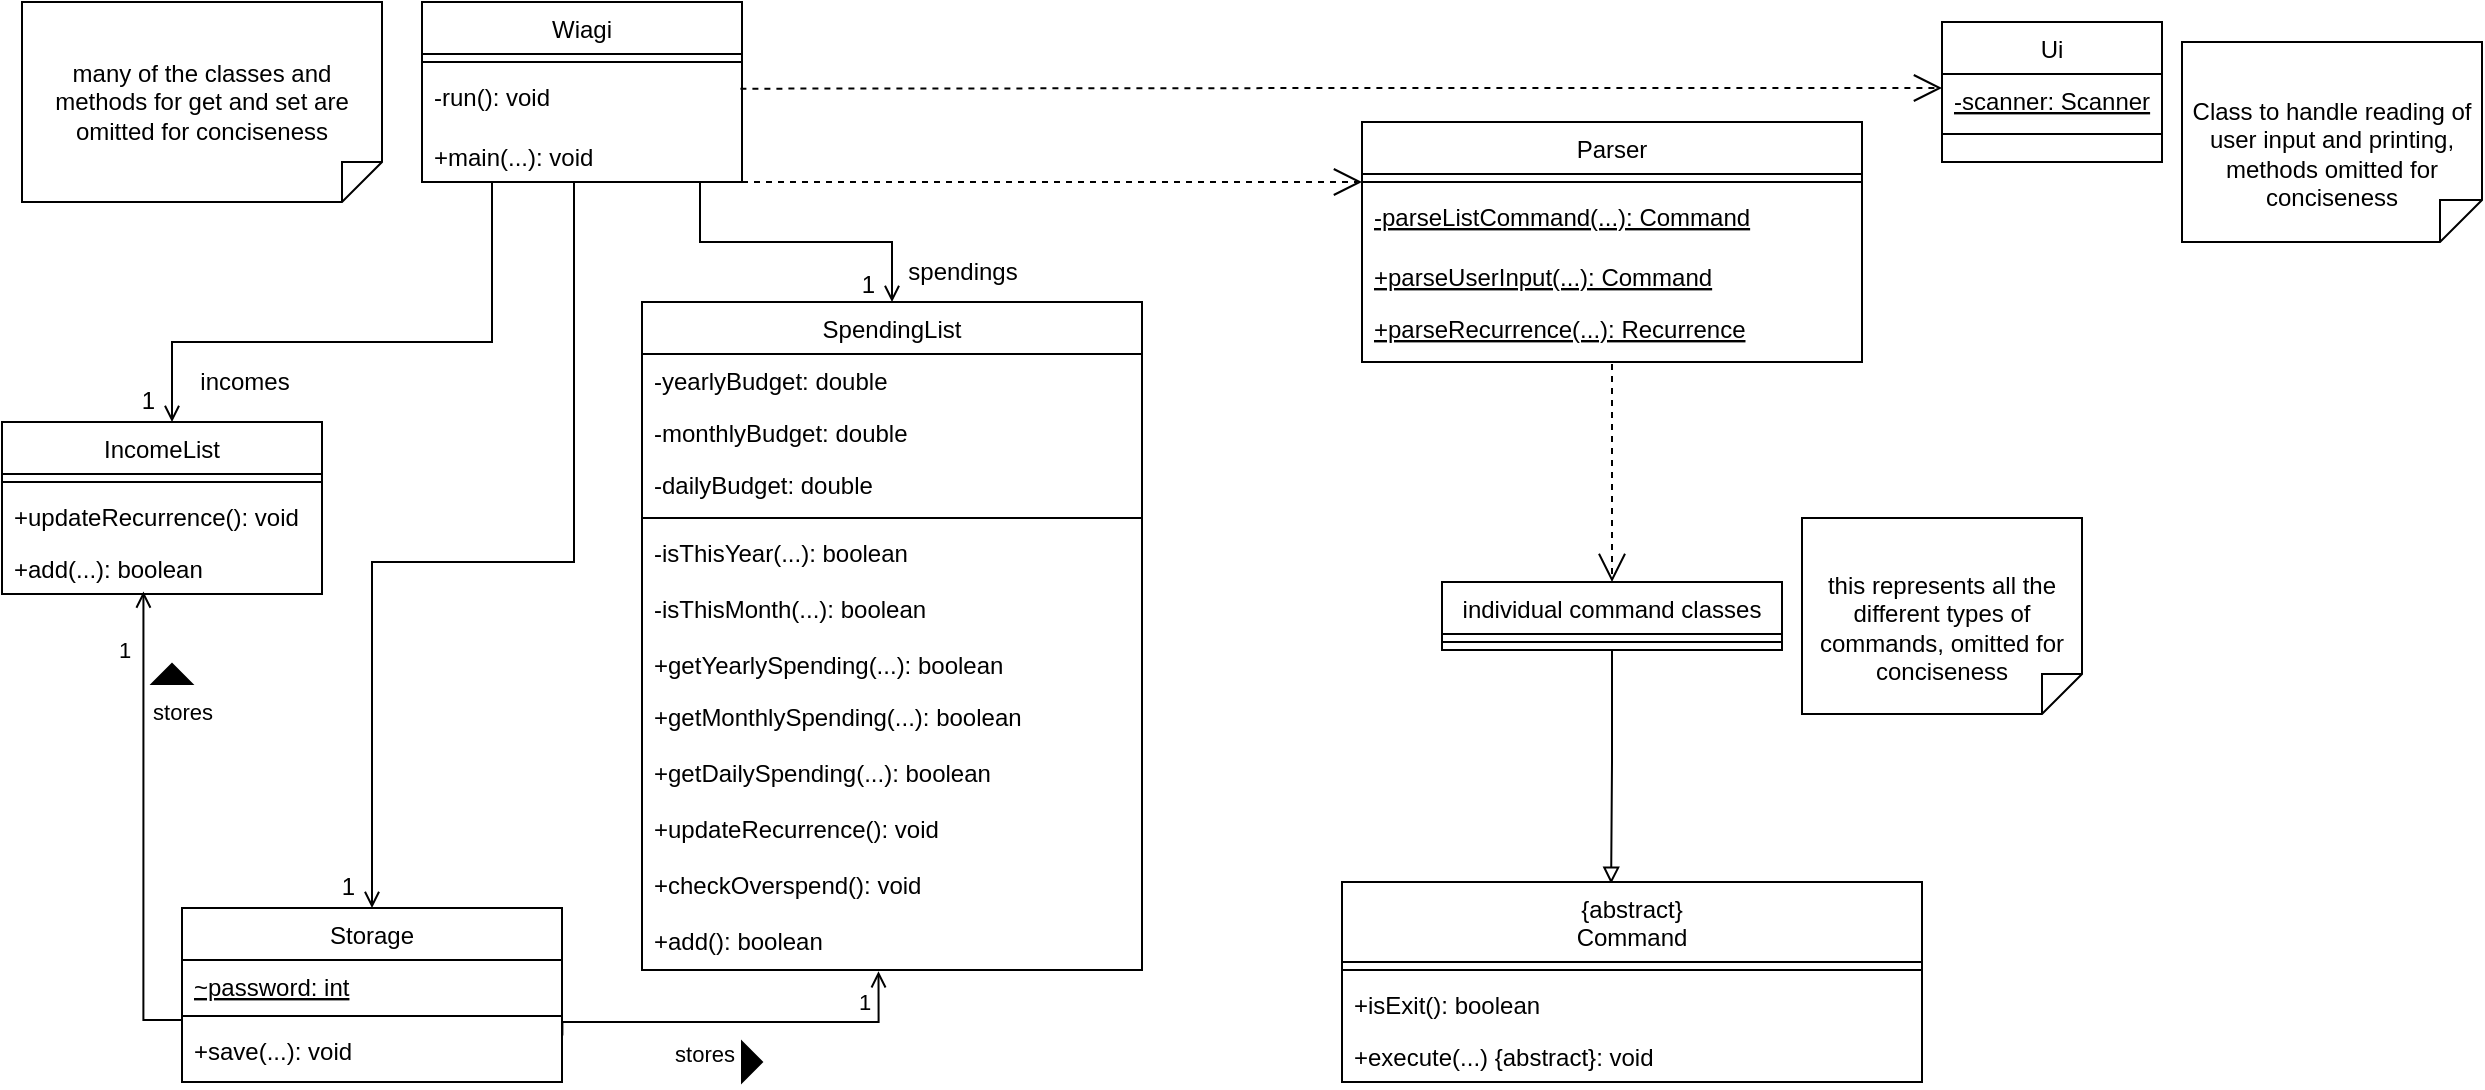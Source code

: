 <mxfile version="24.8.4">
  <diagram id="C5RBs43oDa-KdzZeNtuy" name="Page-1">
    <mxGraphModel dx="1409" dy="818" grid="1" gridSize="10" guides="1" tooltips="1" connect="1" arrows="1" fold="1" page="1" pageScale="1" pageWidth="827" pageHeight="1169" math="0" shadow="0">
      <root>
        <mxCell id="WIyWlLk6GJQsqaUBKTNV-0" />
        <mxCell id="WIyWlLk6GJQsqaUBKTNV-1" parent="WIyWlLk6GJQsqaUBKTNV-0" />
        <mxCell id="zkfFHV4jXpPFQw0GAbJ--0" value="Wiagi" style="swimlane;fontStyle=0;align=center;verticalAlign=top;childLayout=stackLayout;horizontal=1;startSize=26;horizontalStack=0;resizeParent=1;resizeLast=0;collapsible=1;marginBottom=0;rounded=0;shadow=0;strokeWidth=1;" parent="WIyWlLk6GJQsqaUBKTNV-1" vertex="1">
          <mxGeometry x="220" y="80" width="160" height="90" as="geometry">
            <mxRectangle x="230" y="140" width="160" height="26" as="alternateBounds" />
          </mxGeometry>
        </mxCell>
        <mxCell id="zkfFHV4jXpPFQw0GAbJ--4" value="" style="line;html=1;strokeWidth=1;align=left;verticalAlign=middle;spacingTop=-1;spacingLeft=3;spacingRight=3;rotatable=0;labelPosition=right;points=[];portConstraint=eastwest;" parent="zkfFHV4jXpPFQw0GAbJ--0" vertex="1">
          <mxGeometry y="26" width="160" height="8" as="geometry" />
        </mxCell>
        <mxCell id="FbUPuorxbrIiWv-NIlxl-0" value="-run(): void" style="text;align=left;verticalAlign=top;spacingLeft=4;spacingRight=4;overflow=hidden;rotatable=0;points=[[0,0.5],[1,0.5]];portConstraint=eastwest;" parent="zkfFHV4jXpPFQw0GAbJ--0" vertex="1">
          <mxGeometry y="34" width="160" height="30" as="geometry" />
        </mxCell>
        <mxCell id="zkfFHV4jXpPFQw0GAbJ--5" value="+main(...): void" style="text;align=left;verticalAlign=top;spacingLeft=4;spacingRight=4;overflow=hidden;rotatable=0;points=[[0,0.5],[1,0.5]];portConstraint=eastwest;" parent="zkfFHV4jXpPFQw0GAbJ--0" vertex="1">
          <mxGeometry y="64" width="160" height="26" as="geometry" />
        </mxCell>
        <mxCell id="zkfFHV4jXpPFQw0GAbJ--6" value="IncomeList" style="swimlane;fontStyle=0;align=center;verticalAlign=top;childLayout=stackLayout;horizontal=1;startSize=26;horizontalStack=0;resizeParent=1;resizeLast=0;collapsible=1;marginBottom=0;rounded=0;shadow=0;strokeWidth=1;" parent="WIyWlLk6GJQsqaUBKTNV-1" vertex="1">
          <mxGeometry x="10" y="290" width="160" height="86" as="geometry">
            <mxRectangle x="130" y="380" width="160" height="26" as="alternateBounds" />
          </mxGeometry>
        </mxCell>
        <mxCell id="zkfFHV4jXpPFQw0GAbJ--9" value="" style="line;html=1;strokeWidth=1;align=left;verticalAlign=middle;spacingTop=-1;spacingLeft=3;spacingRight=3;rotatable=0;labelPosition=right;points=[];portConstraint=eastwest;" parent="zkfFHV4jXpPFQw0GAbJ--6" vertex="1">
          <mxGeometry y="26" width="160" height="8" as="geometry" />
        </mxCell>
        <mxCell id="zkfFHV4jXpPFQw0GAbJ--11" value="+updateRecurrence(): void" style="text;align=left;verticalAlign=top;spacingLeft=4;spacingRight=4;overflow=hidden;rotatable=0;points=[[0,0.5],[1,0.5]];portConstraint=eastwest;" parent="zkfFHV4jXpPFQw0GAbJ--6" vertex="1">
          <mxGeometry y="34" width="160" height="26" as="geometry" />
        </mxCell>
        <mxCell id="uWZMuzEhcxY_pCfNrVO4-7" value="+add(...): boolean" style="text;align=left;verticalAlign=top;spacingLeft=4;spacingRight=4;overflow=hidden;rotatable=0;points=[[0,0.5],[1,0.5]];portConstraint=eastwest;" parent="zkfFHV4jXpPFQw0GAbJ--6" vertex="1">
          <mxGeometry y="60" width="160" height="26" as="geometry" />
        </mxCell>
        <mxCell id="zkfFHV4jXpPFQw0GAbJ--13" value="Storage" style="swimlane;fontStyle=0;align=center;verticalAlign=top;childLayout=stackLayout;horizontal=1;startSize=26;horizontalStack=0;resizeParent=1;resizeLast=0;collapsible=1;marginBottom=0;rounded=0;shadow=0;strokeWidth=1;" parent="WIyWlLk6GJQsqaUBKTNV-1" vertex="1">
          <mxGeometry x="100" y="533" width="190" height="87" as="geometry">
            <mxRectangle x="340" y="380" width="170" height="26" as="alternateBounds" />
          </mxGeometry>
        </mxCell>
        <mxCell id="uWZMuzEhcxY_pCfNrVO4-5" value="~password: int" style="text;align=left;verticalAlign=top;spacingLeft=4;spacingRight=4;overflow=hidden;rotatable=0;points=[[0,0.5],[1,0.5]];portConstraint=eastwest;fontStyle=4" parent="zkfFHV4jXpPFQw0GAbJ--13" vertex="1">
          <mxGeometry y="26" width="190" height="24" as="geometry" />
        </mxCell>
        <mxCell id="zkfFHV4jXpPFQw0GAbJ--15" value="" style="line;html=1;strokeWidth=1;align=left;verticalAlign=middle;spacingTop=-1;spacingLeft=3;spacingRight=3;rotatable=0;labelPosition=right;points=[];portConstraint=eastwest;" parent="zkfFHV4jXpPFQw0GAbJ--13" vertex="1">
          <mxGeometry y="50" width="190" height="8" as="geometry" />
        </mxCell>
        <mxCell id="FbUPuorxbrIiWv-NIlxl-27" value="+save(...): void" style="text;align=left;verticalAlign=top;spacingLeft=4;spacingRight=4;overflow=hidden;rotatable=0;points=[[0,0.5],[1,0.5]];portConstraint=eastwest;" parent="zkfFHV4jXpPFQw0GAbJ--13" vertex="1">
          <mxGeometry y="58" width="190" height="28" as="geometry" />
        </mxCell>
        <mxCell id="zkfFHV4jXpPFQw0GAbJ--17" value="SpendingList" style="swimlane;fontStyle=0;align=center;verticalAlign=top;childLayout=stackLayout;horizontal=1;startSize=26;horizontalStack=0;resizeParent=1;resizeLast=0;collapsible=1;marginBottom=0;rounded=0;shadow=0;strokeWidth=1;" parent="WIyWlLk6GJQsqaUBKTNV-1" vertex="1">
          <mxGeometry x="330" y="230" width="250" height="334" as="geometry">
            <mxRectangle x="550" y="140" width="160" height="26" as="alternateBounds" />
          </mxGeometry>
        </mxCell>
        <mxCell id="FbUPuorxbrIiWv-NIlxl-28" value="-yearlyBudget: double" style="text;align=left;verticalAlign=top;spacingLeft=4;spacingRight=4;overflow=hidden;rotatable=0;points=[[0,0.5],[1,0.5]];portConstraint=eastwest;rounded=0;shadow=0;html=0;fontStyle=0" parent="zkfFHV4jXpPFQw0GAbJ--17" vertex="1">
          <mxGeometry y="26" width="250" height="26" as="geometry" />
        </mxCell>
        <mxCell id="zkfFHV4jXpPFQw0GAbJ--22" value="-monthlyBudget: double" style="text;align=left;verticalAlign=top;spacingLeft=4;spacingRight=4;overflow=hidden;rotatable=0;points=[[0,0.5],[1,0.5]];portConstraint=eastwest;rounded=0;shadow=0;html=0;fontStyle=0" parent="zkfFHV4jXpPFQw0GAbJ--17" vertex="1">
          <mxGeometry y="52" width="250" height="26" as="geometry" />
        </mxCell>
        <mxCell id="zkfFHV4jXpPFQw0GAbJ--20" value="-dailyBudget: double" style="text;align=left;verticalAlign=top;spacingLeft=4;spacingRight=4;overflow=hidden;rotatable=0;points=[[0,0.5],[1,0.5]];portConstraint=eastwest;rounded=0;shadow=0;html=0;fontStyle=0" parent="zkfFHV4jXpPFQw0GAbJ--17" vertex="1">
          <mxGeometry y="78" width="250" height="26" as="geometry" />
        </mxCell>
        <mxCell id="zkfFHV4jXpPFQw0GAbJ--23" value="" style="line;html=1;strokeWidth=1;align=left;verticalAlign=middle;spacingTop=-1;spacingLeft=3;spacingRight=3;rotatable=0;labelPosition=right;points=[];portConstraint=eastwest;" parent="zkfFHV4jXpPFQw0GAbJ--17" vertex="1">
          <mxGeometry y="104" width="250" height="8" as="geometry" />
        </mxCell>
        <mxCell id="FbUPuorxbrIiWv-NIlxl-32" value="-isThisYear(...): boolean" style="text;align=left;verticalAlign=top;spacingLeft=4;spacingRight=4;overflow=hidden;rotatable=0;points=[[0,0.5],[1,0.5]];portConstraint=eastwest;" parent="zkfFHV4jXpPFQw0GAbJ--17" vertex="1">
          <mxGeometry y="112" width="250" height="28" as="geometry" />
        </mxCell>
        <mxCell id="FbUPuorxbrIiWv-NIlxl-33" value="-isThisMonth(...): boolean" style="text;align=left;verticalAlign=top;spacingLeft=4;spacingRight=4;overflow=hidden;rotatable=0;points=[[0,0.5],[1,0.5]];portConstraint=eastwest;" parent="zkfFHV4jXpPFQw0GAbJ--17" vertex="1">
          <mxGeometry y="140" width="250" height="28" as="geometry" />
        </mxCell>
        <mxCell id="zkfFHV4jXpPFQw0GAbJ--24" value="+getYearlySpending(...): boolean" style="text;align=left;verticalAlign=top;spacingLeft=4;spacingRight=4;overflow=hidden;rotatable=0;points=[[0,0.5],[1,0.5]];portConstraint=eastwest;" parent="zkfFHV4jXpPFQw0GAbJ--17" vertex="1">
          <mxGeometry y="168" width="250" height="26" as="geometry" />
        </mxCell>
        <mxCell id="FbUPuorxbrIiWv-NIlxl-30" value="+getMonthlySpending(...): boolean" style="text;align=left;verticalAlign=top;spacingLeft=4;spacingRight=4;overflow=hidden;rotatable=0;points=[[0,0.5],[1,0.5]];portConstraint=eastwest;" parent="zkfFHV4jXpPFQw0GAbJ--17" vertex="1">
          <mxGeometry y="194" width="250" height="28" as="geometry" />
        </mxCell>
        <mxCell id="FbUPuorxbrIiWv-NIlxl-31" value="+getDailySpending(...): boolean" style="text;align=left;verticalAlign=top;spacingLeft=4;spacingRight=4;overflow=hidden;rotatable=0;points=[[0,0.5],[1,0.5]];portConstraint=eastwest;" parent="zkfFHV4jXpPFQw0GAbJ--17" vertex="1">
          <mxGeometry y="222" width="250" height="28" as="geometry" />
        </mxCell>
        <mxCell id="zkfFHV4jXpPFQw0GAbJ--25" value="+updateRecurrence(): void&#xa;" style="text;align=left;verticalAlign=top;spacingLeft=4;spacingRight=4;overflow=hidden;rotatable=0;points=[[0,0.5],[1,0.5]];portConstraint=eastwest;" parent="zkfFHV4jXpPFQw0GAbJ--17" vertex="1">
          <mxGeometry y="250" width="250" height="28" as="geometry" />
        </mxCell>
        <mxCell id="uWZMuzEhcxY_pCfNrVO4-30" value="+checkOverspend(): void" style="text;align=left;verticalAlign=top;spacingLeft=4;spacingRight=4;overflow=hidden;rotatable=0;points=[[0,0.5],[1,0.5]];portConstraint=eastwest;" parent="zkfFHV4jXpPFQw0GAbJ--17" vertex="1">
          <mxGeometry y="278" width="250" height="28" as="geometry" />
        </mxCell>
        <mxCell id="uWZMuzEhcxY_pCfNrVO4-8" value="+add(): boolean&#xa;" style="text;align=left;verticalAlign=top;spacingLeft=4;spacingRight=4;overflow=hidden;rotatable=0;points=[[0,0.5],[1,0.5]];portConstraint=eastwest;" parent="zkfFHV4jXpPFQw0GAbJ--17" vertex="1">
          <mxGeometry y="306" width="250" height="28" as="geometry" />
        </mxCell>
        <mxCell id="zkfFHV4jXpPFQw0GAbJ--26" value="" style="endArrow=open;shadow=0;strokeWidth=1;rounded=0;curved=0;endFill=1;edgeStyle=elbowEdgeStyle;elbow=vertical;" parent="WIyWlLk6GJQsqaUBKTNV-1" target="zkfFHV4jXpPFQw0GAbJ--17" edge="1">
          <mxGeometry x="0.5" y="41" relative="1" as="geometry">
            <mxPoint x="359" y="170" as="sourcePoint" />
            <mxPoint x="540" y="192" as="targetPoint" />
            <mxPoint x="-40" y="32" as="offset" />
          </mxGeometry>
        </mxCell>
        <mxCell id="zkfFHV4jXpPFQw0GAbJ--27" value="" style="resizable=0;align=left;verticalAlign=bottom;labelBackgroundColor=none;fontSize=12;" parent="zkfFHV4jXpPFQw0GAbJ--26" connectable="0" vertex="1">
          <mxGeometry x="-1" relative="1" as="geometry">
            <mxPoint y="4" as="offset" />
          </mxGeometry>
        </mxCell>
        <mxCell id="zkfFHV4jXpPFQw0GAbJ--28" value="1" style="resizable=0;align=right;verticalAlign=bottom;labelBackgroundColor=none;fontSize=12;" parent="zkfFHV4jXpPFQw0GAbJ--26" connectable="0" vertex="1">
          <mxGeometry x="1" relative="1" as="geometry">
            <mxPoint x="-7" as="offset" />
          </mxGeometry>
        </mxCell>
        <mxCell id="zkfFHV4jXpPFQw0GAbJ--29" value="spendings" style="text;html=1;resizable=0;points=[];;align=center;verticalAlign=middle;labelBackgroundColor=none;rounded=0;shadow=0;strokeWidth=1;fontSize=12;" parent="zkfFHV4jXpPFQw0GAbJ--26" vertex="1" connectable="0">
          <mxGeometry x="0.5" y="49" relative="1" as="geometry">
            <mxPoint x="44" y="64" as="offset" />
          </mxGeometry>
        </mxCell>
        <mxCell id="FbUPuorxbrIiWv-NIlxl-2" value="" style="endArrow=open;shadow=0;strokeWidth=1;rounded=0;curved=0;endFill=1;edgeStyle=elbowEdgeStyle;elbow=vertical;" parent="WIyWlLk6GJQsqaUBKTNV-1" edge="1">
          <mxGeometry x="0.5" y="41" relative="1" as="geometry">
            <mxPoint x="255" y="170" as="sourcePoint" />
            <mxPoint x="95" y="290" as="targetPoint" />
            <mxPoint x="-40" y="32" as="offset" />
            <Array as="points">
              <mxPoint x="170" y="250" />
            </Array>
          </mxGeometry>
        </mxCell>
        <mxCell id="FbUPuorxbrIiWv-NIlxl-3" value="" style="resizable=0;align=left;verticalAlign=bottom;labelBackgroundColor=none;fontSize=12;" parent="FbUPuorxbrIiWv-NIlxl-2" connectable="0" vertex="1">
          <mxGeometry x="-1" relative="1" as="geometry">
            <mxPoint y="4" as="offset" />
          </mxGeometry>
        </mxCell>
        <mxCell id="FbUPuorxbrIiWv-NIlxl-4" value="1" style="resizable=0;align=right;verticalAlign=bottom;labelBackgroundColor=none;fontSize=12;" parent="FbUPuorxbrIiWv-NIlxl-2" connectable="0" vertex="1">
          <mxGeometry x="1" relative="1" as="geometry">
            <mxPoint x="-7" y="-2" as="offset" />
          </mxGeometry>
        </mxCell>
        <mxCell id="FbUPuorxbrIiWv-NIlxl-5" value="incomes" style="text;html=1;resizable=0;points=[];;align=center;verticalAlign=middle;labelBackgroundColor=none;rounded=0;shadow=0;strokeWidth=1;fontSize=12;" parent="FbUPuorxbrIiWv-NIlxl-2" vertex="1" connectable="0">
          <mxGeometry x="0.5" y="49" relative="1" as="geometry">
            <mxPoint x="6" y="-29" as="offset" />
          </mxGeometry>
        </mxCell>
        <mxCell id="FbUPuorxbrIiWv-NIlxl-8" value="" style="endArrow=open;shadow=0;strokeWidth=1;rounded=0;curved=0;endFill=1;edgeStyle=elbowEdgeStyle;elbow=vertical;entryX=0.5;entryY=0;entryDx=0;entryDy=0;" parent="WIyWlLk6GJQsqaUBKTNV-1" target="zkfFHV4jXpPFQw0GAbJ--13" edge="1">
          <mxGeometry x="0.5" y="41" relative="1" as="geometry">
            <mxPoint x="296" y="170" as="sourcePoint" />
            <mxPoint x="247.5" y="288" as="targetPoint" />
            <mxPoint x="-40" y="32" as="offset" />
            <Array as="points">
              <mxPoint x="290" y="360" />
            </Array>
          </mxGeometry>
        </mxCell>
        <mxCell id="FbUPuorxbrIiWv-NIlxl-9" value="" style="resizable=0;align=left;verticalAlign=bottom;labelBackgroundColor=none;fontSize=12;" parent="FbUPuorxbrIiWv-NIlxl-8" connectable="0" vertex="1">
          <mxGeometry x="-1" relative="1" as="geometry">
            <mxPoint y="4" as="offset" />
          </mxGeometry>
        </mxCell>
        <mxCell id="FbUPuorxbrIiWv-NIlxl-10" value="1" style="resizable=0;align=right;verticalAlign=bottom;labelBackgroundColor=none;fontSize=12;" parent="FbUPuorxbrIiWv-NIlxl-8" connectable="0" vertex="1">
          <mxGeometry x="1" relative="1" as="geometry">
            <mxPoint x="-7" y="-2" as="offset" />
          </mxGeometry>
        </mxCell>
        <mxCell id="FbUPuorxbrIiWv-NIlxl-14" style="edgeStyle=orthogonalEdgeStyle;rounded=0;orthogonalLoop=1;jettySize=auto;html=1;endArrow=open;endFill=0;entryX=0.442;entryY=0.952;entryDx=0;entryDy=0;entryPerimeter=0;exitX=-0.001;exitY=-0.071;exitDx=0;exitDy=0;exitPerimeter=0;" parent="WIyWlLk6GJQsqaUBKTNV-1" source="FbUPuorxbrIiWv-NIlxl-27" target="uWZMuzEhcxY_pCfNrVO4-7" edge="1">
          <mxGeometry relative="1" as="geometry">
            <Array as="points">
              <mxPoint x="81" y="589" />
            </Array>
            <mxPoint x="80" y="380" as="targetPoint" />
          </mxGeometry>
        </mxCell>
        <mxCell id="FbUPuorxbrIiWv-NIlxl-43" value="1" style="edgeLabel;html=1;align=center;verticalAlign=middle;resizable=0;points=[];" parent="FbUPuorxbrIiWv-NIlxl-14" vertex="1" connectable="0">
          <mxGeometry x="0.892" y="1" relative="1" as="geometry">
            <mxPoint x="-9" y="17" as="offset" />
          </mxGeometry>
        </mxCell>
        <mxCell id="FbUPuorxbrIiWv-NIlxl-44" value="stores" style="edgeLabel;html=1;align=center;verticalAlign=middle;resizable=0;points=[];" parent="FbUPuorxbrIiWv-NIlxl-14" vertex="1" connectable="0">
          <mxGeometry x="0.821" y="-3" relative="1" as="geometry">
            <mxPoint x="16" y="39" as="offset" />
          </mxGeometry>
        </mxCell>
        <mxCell id="FbUPuorxbrIiWv-NIlxl-16" value="" style="resizable=0;align=right;verticalAlign=bottom;labelBackgroundColor=none;fontSize=12;" parent="WIyWlLk6GJQsqaUBKTNV-1" connectable="0" vertex="1">
          <mxGeometry x="190" y="319.997" as="geometry">
            <mxPoint x="10" y="9" as="offset" />
          </mxGeometry>
        </mxCell>
        <mxCell id="FbUPuorxbrIiWv-NIlxl-18" value="" style="resizable=0;align=right;verticalAlign=bottom;labelBackgroundColor=none;fontSize=12;" parent="WIyWlLk6GJQsqaUBKTNV-1" connectable="0" vertex="1">
          <mxGeometry x="240" y="309.997" as="geometry">
            <mxPoint x="410" y="42" as="offset" />
          </mxGeometry>
        </mxCell>
        <mxCell id="FbUPuorxbrIiWv-NIlxl-17" style="edgeStyle=orthogonalEdgeStyle;rounded=0;orthogonalLoop=1;jettySize=auto;html=1;endArrow=open;endFill=0;exitX=1.001;exitY=0.206;exitDx=0;exitDy=0;exitPerimeter=0;entryX=0.473;entryY=1.022;entryDx=0;entryDy=0;entryPerimeter=0;" parent="WIyWlLk6GJQsqaUBKTNV-1" source="FbUPuorxbrIiWv-NIlxl-27" target="uWZMuzEhcxY_pCfNrVO4-8" edge="1">
          <mxGeometry relative="1" as="geometry">
            <mxPoint x="448" y="620" as="targetPoint" />
            <Array as="points">
              <mxPoint x="290" y="590" />
              <mxPoint x="448" y="590" />
            </Array>
            <mxPoint x="330" y="640" as="sourcePoint" />
          </mxGeometry>
        </mxCell>
        <mxCell id="FbUPuorxbrIiWv-NIlxl-41" value="stores" style="edgeLabel;html=1;align=center;verticalAlign=middle;resizable=0;points=[];" parent="FbUPuorxbrIiWv-NIlxl-17" vertex="1" connectable="0">
          <mxGeometry x="0.781" y="1" relative="1" as="geometry">
            <mxPoint x="-87" y="20" as="offset" />
          </mxGeometry>
        </mxCell>
        <mxCell id="FbUPuorxbrIiWv-NIlxl-42" value="1" style="edgeLabel;html=1;align=center;verticalAlign=middle;resizable=0;points=[];" parent="FbUPuorxbrIiWv-NIlxl-17" vertex="1" connectable="0">
          <mxGeometry x="0.82" y="2" relative="1" as="geometry">
            <mxPoint x="-6" y="-2" as="offset" />
          </mxGeometry>
        </mxCell>
        <mxCell id="FbUPuorxbrIiWv-NIlxl-49" value="Ui" style="swimlane;fontStyle=0;align=center;verticalAlign=top;childLayout=stackLayout;horizontal=1;startSize=26;horizontalStack=0;resizeParent=1;resizeLast=0;collapsible=1;marginBottom=0;rounded=0;shadow=0;strokeWidth=1;" parent="WIyWlLk6GJQsqaUBKTNV-1" vertex="1">
          <mxGeometry x="980" y="90" width="110" height="70" as="geometry">
            <mxRectangle x="980" y="90" width="160" height="26" as="alternateBounds" />
          </mxGeometry>
        </mxCell>
        <mxCell id="FbUPuorxbrIiWv-NIlxl-61" value="-scanner: Scanner" style="text;align=left;verticalAlign=top;spacingLeft=4;spacingRight=4;overflow=hidden;rotatable=0;points=[[0,0.5],[1,0.5]];portConstraint=eastwest;rounded=0;shadow=0;html=0;fontStyle=4" parent="FbUPuorxbrIiWv-NIlxl-49" vertex="1">
          <mxGeometry y="26" width="110" height="26" as="geometry" />
        </mxCell>
        <mxCell id="FbUPuorxbrIiWv-NIlxl-62" value="" style="line;html=1;strokeWidth=1;align=left;verticalAlign=middle;spacingTop=-1;spacingLeft=3;spacingRight=3;rotatable=0;labelPosition=right;points=[];portConstraint=eastwest;" parent="FbUPuorxbrIiWv-NIlxl-49" vertex="1">
          <mxGeometry y="52" width="110" height="8" as="geometry" />
        </mxCell>
        <mxCell id="FbUPuorxbrIiWv-NIlxl-57" value="" style="endArrow=open;endSize=12;dashed=1;html=1;rounded=0;exitX=0.995;exitY=0.359;exitDx=0;exitDy=0;exitPerimeter=0;entryX=0;entryY=0.5;entryDx=0;entryDy=0;" parent="WIyWlLk6GJQsqaUBKTNV-1" edge="1">
          <mxGeometry x="0.734" y="13" width="160" relative="1" as="geometry">
            <mxPoint x="379.2" y="123.334" as="sourcePoint" />
            <mxPoint x="980" y="123" as="targetPoint" />
            <Array as="points">
              <mxPoint x="700" y="123" />
            </Array>
            <mxPoint as="offset" />
          </mxGeometry>
        </mxCell>
        <mxCell id="FbUPuorxbrIiWv-NIlxl-66" value="Parser" style="swimlane;fontStyle=0;align=center;verticalAlign=top;childLayout=stackLayout;horizontal=1;startSize=26;horizontalStack=0;resizeParent=1;resizeLast=0;collapsible=1;marginBottom=0;rounded=0;shadow=0;strokeWidth=1;" parent="WIyWlLk6GJQsqaUBKTNV-1" vertex="1">
          <mxGeometry x="690" y="140" width="250" height="120" as="geometry">
            <mxRectangle x="230" y="140" width="160" height="26" as="alternateBounds" />
          </mxGeometry>
        </mxCell>
        <mxCell id="FbUPuorxbrIiWv-NIlxl-67" value="" style="line;html=1;strokeWidth=1;align=left;verticalAlign=middle;spacingTop=-1;spacingLeft=3;spacingRight=3;rotatable=0;labelPosition=right;points=[];portConstraint=eastwest;" parent="FbUPuorxbrIiWv-NIlxl-66" vertex="1">
          <mxGeometry y="26" width="250" height="8" as="geometry" />
        </mxCell>
        <mxCell id="FbUPuorxbrIiWv-NIlxl-70" value="-parseListCommand(...): Command" style="text;align=left;verticalAlign=top;spacingLeft=4;spacingRight=4;overflow=hidden;rotatable=0;points=[[0,0.5],[1,0.5]];portConstraint=eastwest;fontStyle=4" parent="FbUPuorxbrIiWv-NIlxl-66" vertex="1">
          <mxGeometry y="34" width="250" height="30" as="geometry" />
        </mxCell>
        <mxCell id="FbUPuorxbrIiWv-NIlxl-68" value="+parseUserInput(...): Command" style="text;align=left;verticalAlign=top;spacingLeft=4;spacingRight=4;overflow=hidden;rotatable=0;points=[[0,0.5],[1,0.5]];portConstraint=eastwest;fontStyle=4" parent="FbUPuorxbrIiWv-NIlxl-66" vertex="1">
          <mxGeometry y="64" width="250" height="26" as="geometry" />
        </mxCell>
        <mxCell id="FbUPuorxbrIiWv-NIlxl-93" value="+parseRecurrence(...): Recurrence" style="text;align=left;verticalAlign=top;spacingLeft=4;spacingRight=4;overflow=hidden;rotatable=0;points=[[0,0.5],[1,0.5]];portConstraint=eastwest;fontStyle=4" parent="FbUPuorxbrIiWv-NIlxl-66" vertex="1">
          <mxGeometry y="90" width="250" height="30" as="geometry" />
        </mxCell>
        <mxCell id="FbUPuorxbrIiWv-NIlxl-87" value="" style="endArrow=open;endSize=12;dashed=1;html=1;rounded=0;" parent="WIyWlLk6GJQsqaUBKTNV-1" target="FbUPuorxbrIiWv-NIlxl-67" edge="1">
          <mxGeometry x="-0.082" y="10" width="160" relative="1" as="geometry">
            <mxPoint x="380" y="170" as="sourcePoint" />
            <mxPoint x="685" y="170" as="targetPoint" />
            <Array as="points">
              <mxPoint x="600" y="170" />
            </Array>
            <mxPoint as="offset" />
          </mxGeometry>
        </mxCell>
        <mxCell id="FbUPuorxbrIiWv-NIlxl-106" style="edgeStyle=orthogonalEdgeStyle;rounded=0;orthogonalLoop=1;jettySize=auto;html=1;exitX=0.5;exitY=1;exitDx=0;exitDy=0;endArrow=block;endFill=0;entryX=0.464;entryY=0.009;entryDx=0;entryDy=0;entryPerimeter=0;" parent="WIyWlLk6GJQsqaUBKTNV-1" source="FbUPuorxbrIiWv-NIlxl-101" target="FbUPuorxbrIiWv-NIlxl-95" edge="1">
          <mxGeometry relative="1" as="geometry">
            <Array as="points">
              <mxPoint x="815" y="460" />
              <mxPoint x="815" y="460" />
            </Array>
            <mxPoint x="820" y="550" as="sourcePoint" />
            <mxPoint x="710" y="480" as="targetPoint" />
          </mxGeometry>
        </mxCell>
        <mxCell id="FbUPuorxbrIiWv-NIlxl-95" value="&lt;span style=&quot;font-weight: 400;&quot;&gt;{abstract}&lt;br&gt;Command&lt;/span&gt;" style="swimlane;fontStyle=1;align=center;verticalAlign=top;childLayout=stackLayout;horizontal=1;startSize=40;horizontalStack=0;resizeParent=1;resizeParentMax=0;resizeLast=0;collapsible=1;marginBottom=0;whiteSpace=wrap;html=1;" parent="WIyWlLk6GJQsqaUBKTNV-1" vertex="1">
          <mxGeometry x="680" y="520" width="290" height="100" as="geometry" />
        </mxCell>
        <mxCell id="FbUPuorxbrIiWv-NIlxl-97" value="" style="line;strokeWidth=1;fillColor=none;align=left;verticalAlign=middle;spacingTop=-1;spacingLeft=3;spacingRight=3;rotatable=0;labelPosition=right;points=[];portConstraint=eastwest;strokeColor=inherit;" parent="FbUPuorxbrIiWv-NIlxl-95" vertex="1">
          <mxGeometry y="40" width="290" height="8" as="geometry" />
        </mxCell>
        <mxCell id="FbUPuorxbrIiWv-NIlxl-98" value="+isExit(): boolean" style="text;strokeColor=none;fillColor=none;align=left;verticalAlign=top;spacingLeft=4;spacingRight=4;overflow=hidden;rotatable=0;points=[[0,0.5],[1,0.5]];portConstraint=eastwest;whiteSpace=wrap;html=1;" parent="FbUPuorxbrIiWv-NIlxl-95" vertex="1">
          <mxGeometry y="48" width="290" height="26" as="geometry" />
        </mxCell>
        <mxCell id="FbUPuorxbrIiWv-NIlxl-100" value="+execute(...) {abstract}: void" style="text;strokeColor=none;fillColor=none;align=left;verticalAlign=top;spacingLeft=4;spacingRight=4;overflow=hidden;rotatable=0;points=[[0,0.5],[1,0.5]];portConstraint=eastwest;whiteSpace=wrap;html=1;" parent="FbUPuorxbrIiWv-NIlxl-95" vertex="1">
          <mxGeometry y="74" width="290" height="26" as="geometry" />
        </mxCell>
        <mxCell id="FbUPuorxbrIiWv-NIlxl-101" value="&lt;span style=&quot;font-weight: normal;&quot;&gt;individual command classes&lt;/span&gt;" style="swimlane;fontStyle=1;align=center;verticalAlign=top;childLayout=stackLayout;horizontal=1;startSize=26;horizontalStack=0;resizeParent=1;resizeParentMax=0;resizeLast=0;collapsible=1;marginBottom=0;whiteSpace=wrap;html=1;" parent="WIyWlLk6GJQsqaUBKTNV-1" vertex="1">
          <mxGeometry x="730" y="370" width="170" height="34" as="geometry">
            <mxRectangle x="720" y="392" width="190" height="30" as="alternateBounds" />
          </mxGeometry>
        </mxCell>
        <mxCell id="FbUPuorxbrIiWv-NIlxl-103" value="" style="line;strokeWidth=1;fillColor=none;align=left;verticalAlign=middle;spacingTop=-1;spacingLeft=3;spacingRight=3;rotatable=0;labelPosition=right;points=[];portConstraint=eastwest;strokeColor=inherit;" parent="FbUPuorxbrIiWv-NIlxl-101" vertex="1">
          <mxGeometry y="26" width="170" height="8" as="geometry" />
        </mxCell>
        <mxCell id="FbUPuorxbrIiWv-NIlxl-107" value="" style="endArrow=open;endSize=12;dashed=1;html=1;rounded=0;entryX=0.5;entryY=0;entryDx=0;entryDy=0;" parent="WIyWlLk6GJQsqaUBKTNV-1" target="FbUPuorxbrIiWv-NIlxl-101" edge="1">
          <mxGeometry x="0.055" y="25" width="160" relative="1" as="geometry">
            <mxPoint x="815" y="261" as="sourcePoint" />
            <mxPoint x="790" y="390" as="targetPoint" />
            <mxPoint as="offset" />
          </mxGeometry>
        </mxCell>
        <mxCell id="FbUPuorxbrIiWv-NIlxl-110" value="many of the classes and methods for get and set are omitted for conciseness" style="shape=note;size=20;whiteSpace=wrap;html=1;flipV=1;" parent="WIyWlLk6GJQsqaUBKTNV-1" vertex="1">
          <mxGeometry x="20" y="80" width="180" height="100" as="geometry" />
        </mxCell>
        <mxCell id="FbUPuorxbrIiWv-NIlxl-58" value="Class to handle reading of user input and printing, methods omitted for conciseness" style="shape=note2;boundedLbl=1;whiteSpace=wrap;html=1;size=21;verticalAlign=top;align=center;flipV=1;" parent="WIyWlLk6GJQsqaUBKTNV-1" vertex="1">
          <mxGeometry x="1100" y="100" width="150" height="100" as="geometry" />
        </mxCell>
        <mxCell id="FbUPuorxbrIiWv-NIlxl-105" value="this represents all the different types of commands, omitted for conciseness" style="shape=note2;boundedLbl=1;whiteSpace=wrap;html=1;size=20;verticalAlign=top;align=center;flipV=1;" parent="WIyWlLk6GJQsqaUBKTNV-1" vertex="1">
          <mxGeometry x="910" y="338" width="140" height="98" as="geometry" />
        </mxCell>
        <mxCell id="58nQvnLy_5igKmgM0P-T-18" value="" style="triangle;whiteSpace=wrap;html=1;fillColor=#000000;rotation=-90;" parent="WIyWlLk6GJQsqaUBKTNV-1" vertex="1">
          <mxGeometry x="90" y="406" width="10" height="20" as="geometry" />
        </mxCell>
        <mxCell id="58nQvnLy_5igKmgM0P-T-19" value="" style="triangle;whiteSpace=wrap;html=1;fillColor=#000000;rotation=0;" parent="WIyWlLk6GJQsqaUBKTNV-1" vertex="1">
          <mxGeometry x="380" y="600" width="10" height="20" as="geometry" />
        </mxCell>
      </root>
    </mxGraphModel>
  </diagram>
</mxfile>
